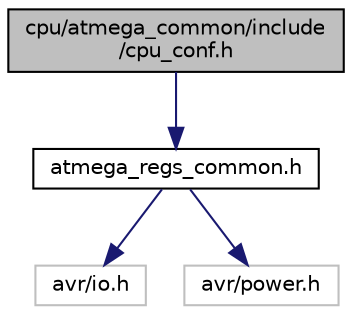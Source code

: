 digraph "cpu/atmega_common/include/cpu_conf.h"
{
 // LATEX_PDF_SIZE
  edge [fontname="Helvetica",fontsize="10",labelfontname="Helvetica",labelfontsize="10"];
  node [fontname="Helvetica",fontsize="10",shape=record];
  Node1 [label="cpu/atmega_common/include\l/cpu_conf.h",height=0.2,width=0.4,color="black", fillcolor="grey75", style="filled", fontcolor="black",tooltip="Implementation specific CPU configuration options."];
  Node1 -> Node2 [color="midnightblue",fontsize="10",style="solid",fontname="Helvetica"];
  Node2 [label="atmega_regs_common.h",height=0.2,width=0.4,color="black", fillcolor="white", style="filled",URL="$atmega__regs__common_8h.html",tooltip="CMSIS style register definitions for the atmega family."];
  Node2 -> Node3 [color="midnightblue",fontsize="10",style="solid",fontname="Helvetica"];
  Node3 [label="avr/io.h",height=0.2,width=0.4,color="grey75", fillcolor="white", style="filled",tooltip=" "];
  Node2 -> Node4 [color="midnightblue",fontsize="10",style="solid",fontname="Helvetica"];
  Node4 [label="avr/power.h",height=0.2,width=0.4,color="grey75", fillcolor="white", style="filled",tooltip=" "];
}
